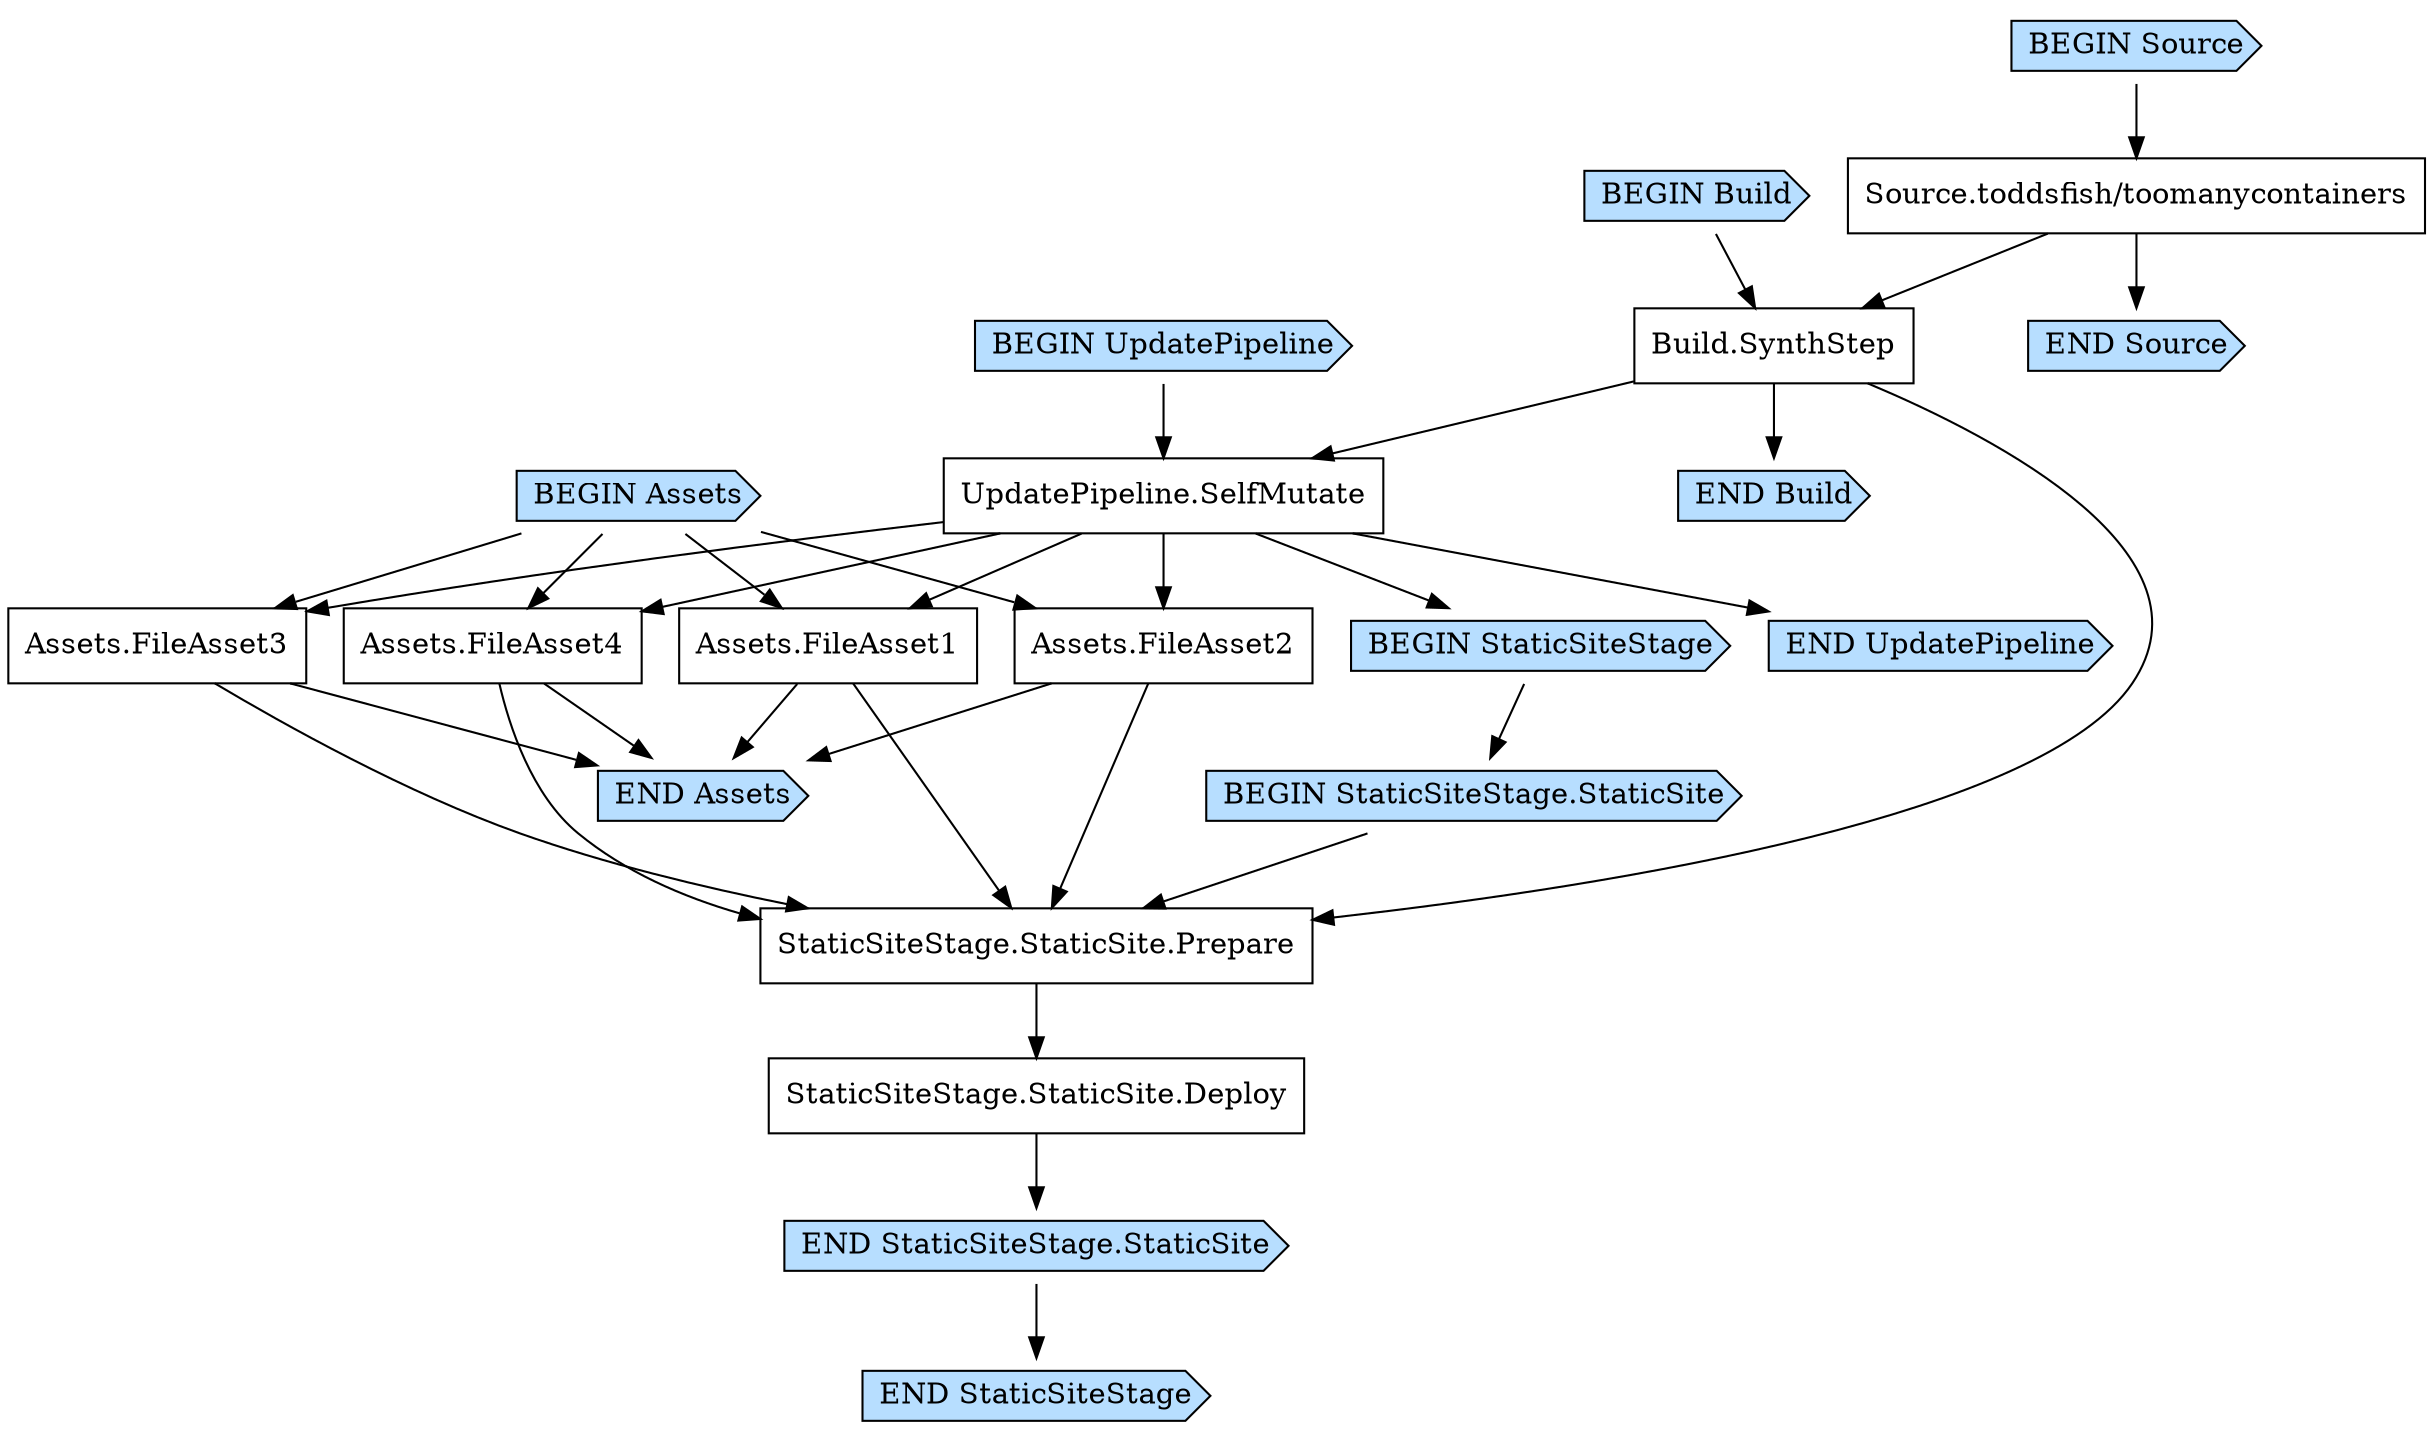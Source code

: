digraph G {
  # Arrows represent an "unlocks" relationship (opposite of dependency). So chosen
  # because the layout looks more natural that way.
  # To represent subgraph dependencies, subgraphs are represented by BEGIN/END nodes.
  # To render: `dot -Tsvg PipelineStackPipeline9DB740AF.dot > graph.svg`, open in a browser.
  node [shape="box"];
"BEGIN Build" [shape="cds", style="filled", fillcolor="#b7deff"];
"END Build" [shape="cds", style="filled", fillcolor="#b7deff"];
"Build.SynthStep";
"Source.toddsfish/toomanycontainers" -> "Build.SynthStep";
"BEGIN Build" -> "Build.SynthStep";
"Build.SynthStep" -> "END Build";
"BEGIN UpdatePipeline" [shape="cds", style="filled", fillcolor="#b7deff"];
"END UpdatePipeline" [shape="cds", style="filled", fillcolor="#b7deff"];
"UpdatePipeline.SelfMutate";
"Build.SynthStep" -> "UpdatePipeline.SelfMutate";
"BEGIN UpdatePipeline" -> "UpdatePipeline.SelfMutate";
"UpdatePipeline.SelfMutate" -> "END UpdatePipeline";
"BEGIN Assets" [shape="cds", style="filled", fillcolor="#b7deff"];
"END Assets" [shape="cds", style="filled", fillcolor="#b7deff"];
"Assets.FileAsset1";
"UpdatePipeline.SelfMutate" -> "Assets.FileAsset1";
"Assets.FileAsset2";
"UpdatePipeline.SelfMutate" -> "Assets.FileAsset2";
"Assets.FileAsset3";
"UpdatePipeline.SelfMutate" -> "Assets.FileAsset3";
"Assets.FileAsset4";
"UpdatePipeline.SelfMutate" -> "Assets.FileAsset4";
"BEGIN Assets" -> "Assets.FileAsset1";
"BEGIN Assets" -> "Assets.FileAsset2";
"BEGIN Assets" -> "Assets.FileAsset3";
"BEGIN Assets" -> "Assets.FileAsset4";
"Assets.FileAsset1" -> "END Assets";
"Assets.FileAsset2" -> "END Assets";
"Assets.FileAsset3" -> "END Assets";
"Assets.FileAsset4" -> "END Assets";
"BEGIN StaticSiteStage" [shape="cds", style="filled", fillcolor="#b7deff"];
"END StaticSiteStage" [shape="cds", style="filled", fillcolor="#b7deff"];
"UpdatePipeline.SelfMutate" -> "BEGIN StaticSiteStage";
"BEGIN StaticSiteStage.StaticSite" [shape="cds", style="filled", fillcolor="#b7deff"];
"END StaticSiteStage.StaticSite" [shape="cds", style="filled", fillcolor="#b7deff"];
"StaticSiteStage.StaticSite.Deploy";
"StaticSiteStage.StaticSite.Prepare" -> "StaticSiteStage.StaticSite.Deploy";
"StaticSiteStage.StaticSite.Prepare";
"Build.SynthStep" -> "StaticSiteStage.StaticSite.Prepare";
"Assets.FileAsset1" -> "StaticSiteStage.StaticSite.Prepare";
"Assets.FileAsset2" -> "StaticSiteStage.StaticSite.Prepare";
"Assets.FileAsset3" -> "StaticSiteStage.StaticSite.Prepare";
"Assets.FileAsset4" -> "StaticSiteStage.StaticSite.Prepare";
"BEGIN StaticSiteStage.StaticSite" -> "StaticSiteStage.StaticSite.Prepare";
"StaticSiteStage.StaticSite.Deploy" -> "END StaticSiteStage.StaticSite";
"BEGIN StaticSiteStage" -> "BEGIN StaticSiteStage.StaticSite";
"END StaticSiteStage.StaticSite" -> "END StaticSiteStage";
"BEGIN Source" [shape="cds", style="filled", fillcolor="#b7deff"];
"END Source" [shape="cds", style="filled", fillcolor="#b7deff"];
"Source.toddsfish/toomanycontainers";
"BEGIN Source" -> "Source.toddsfish/toomanycontainers";
"Source.toddsfish/toomanycontainers" -> "END Source";
}